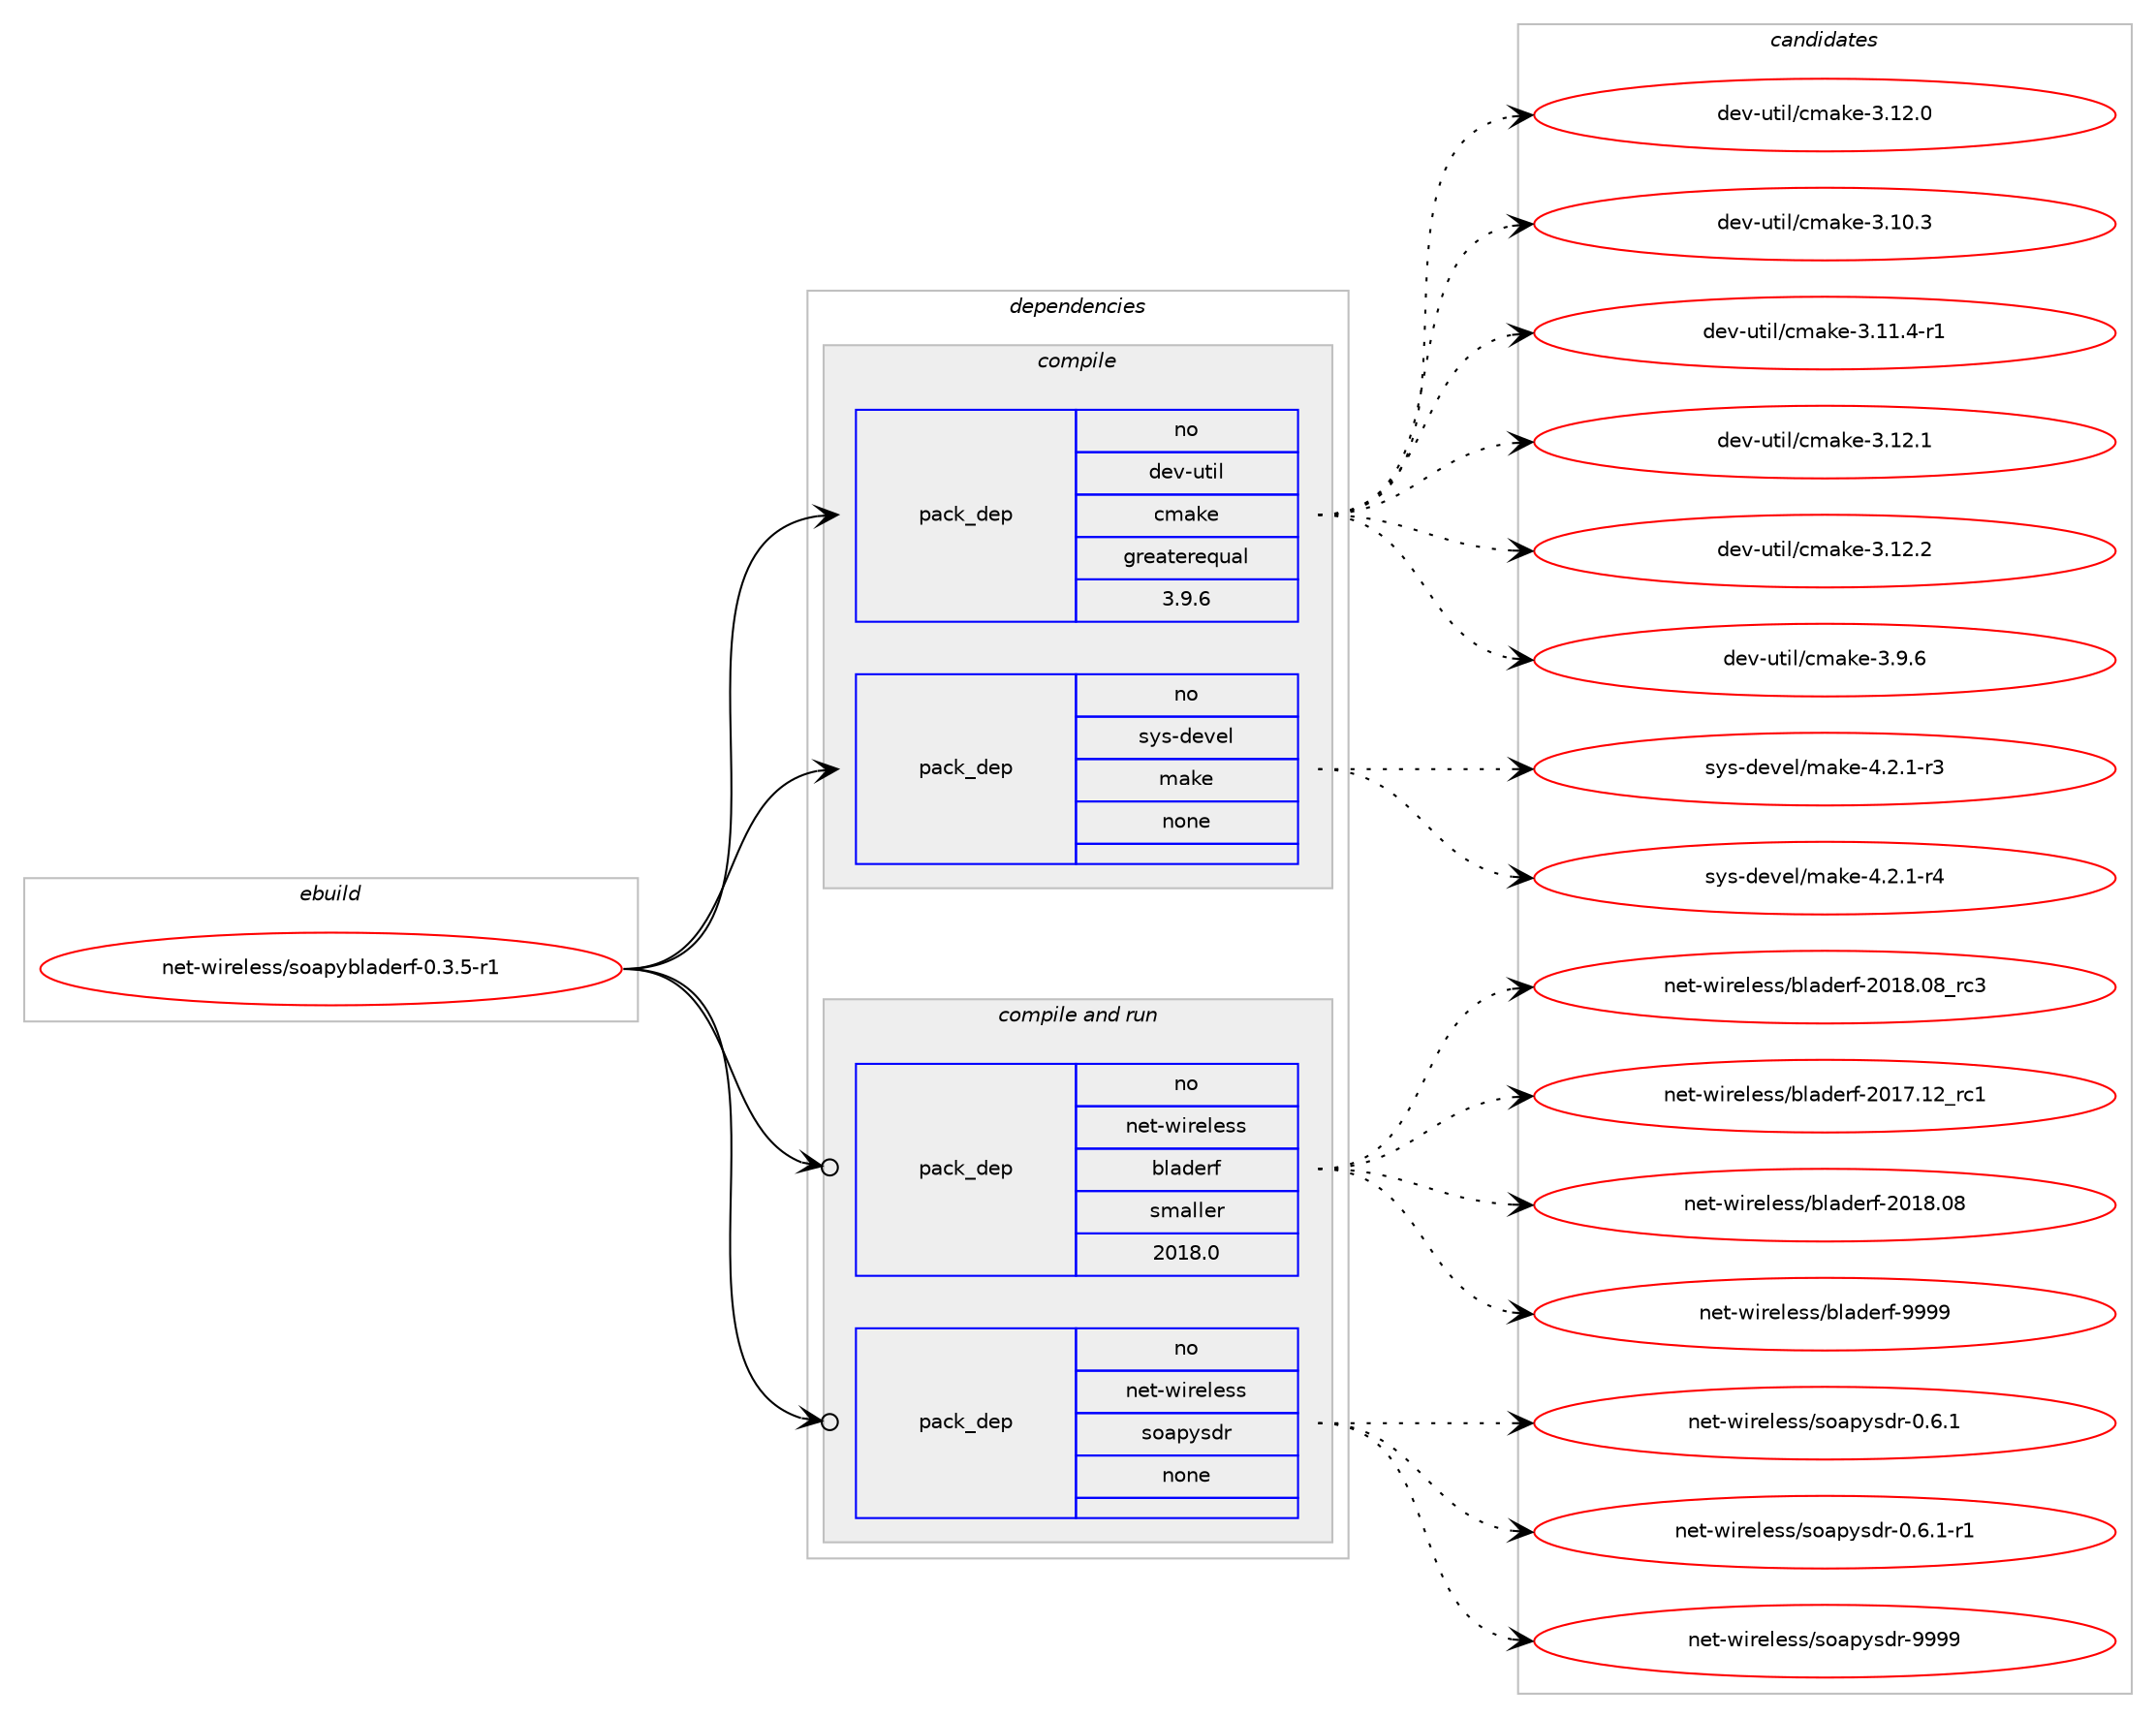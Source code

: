 digraph prolog {

# *************
# Graph options
# *************

newrank=true;
concentrate=true;
compound=true;
graph [rankdir=LR,fontname=Helvetica,fontsize=10,ranksep=1.5];#, ranksep=2.5, nodesep=0.2];
edge  [arrowhead=vee];
node  [fontname=Helvetica,fontsize=10];

# **********
# The ebuild
# **********

subgraph cluster_leftcol {
color=gray;
rank=same;
label=<<i>ebuild</i>>;
id [label="net-wireless/soapybladerf-0.3.5-r1", color=red, width=4, href="../net-wireless/soapybladerf-0.3.5-r1.svg"];
}

# ****************
# The dependencies
# ****************

subgraph cluster_midcol {
color=gray;
label=<<i>dependencies</i>>;
subgraph cluster_compile {
fillcolor="#eeeeee";
style=filled;
label=<<i>compile</i>>;
subgraph pack6012 {
dependency9041 [label=<<TABLE BORDER="0" CELLBORDER="1" CELLSPACING="0" CELLPADDING="4" WIDTH="220"><TR><TD ROWSPAN="6" CELLPADDING="30">pack_dep</TD></TR><TR><TD WIDTH="110">no</TD></TR><TR><TD>dev-util</TD></TR><TR><TD>cmake</TD></TR><TR><TD>greaterequal</TD></TR><TR><TD>3.9.6</TD></TR></TABLE>>, shape=none, color=blue];
}
id:e -> dependency9041:w [weight=20,style="solid",arrowhead="vee"];
subgraph pack6013 {
dependency9042 [label=<<TABLE BORDER="0" CELLBORDER="1" CELLSPACING="0" CELLPADDING="4" WIDTH="220"><TR><TD ROWSPAN="6" CELLPADDING="30">pack_dep</TD></TR><TR><TD WIDTH="110">no</TD></TR><TR><TD>sys-devel</TD></TR><TR><TD>make</TD></TR><TR><TD>none</TD></TR><TR><TD></TD></TR></TABLE>>, shape=none, color=blue];
}
id:e -> dependency9042:w [weight=20,style="solid",arrowhead="vee"];
}
subgraph cluster_compileandrun {
fillcolor="#eeeeee";
style=filled;
label=<<i>compile and run</i>>;
subgraph pack6014 {
dependency9043 [label=<<TABLE BORDER="0" CELLBORDER="1" CELLSPACING="0" CELLPADDING="4" WIDTH="220"><TR><TD ROWSPAN="6" CELLPADDING="30">pack_dep</TD></TR><TR><TD WIDTH="110">no</TD></TR><TR><TD>net-wireless</TD></TR><TR><TD>bladerf</TD></TR><TR><TD>smaller</TD></TR><TR><TD>2018.0</TD></TR></TABLE>>, shape=none, color=blue];
}
id:e -> dependency9043:w [weight=20,style="solid",arrowhead="odotvee"];
subgraph pack6015 {
dependency9044 [label=<<TABLE BORDER="0" CELLBORDER="1" CELLSPACING="0" CELLPADDING="4" WIDTH="220"><TR><TD ROWSPAN="6" CELLPADDING="30">pack_dep</TD></TR><TR><TD WIDTH="110">no</TD></TR><TR><TD>net-wireless</TD></TR><TR><TD>soapysdr</TD></TR><TR><TD>none</TD></TR><TR><TD></TD></TR></TABLE>>, shape=none, color=blue];
}
id:e -> dependency9044:w [weight=20,style="solid",arrowhead="odotvee"];
}
subgraph cluster_run {
fillcolor="#eeeeee";
style=filled;
label=<<i>run</i>>;
}
}

# **************
# The candidates
# **************

subgraph cluster_choices {
rank=same;
color=gray;
label=<<i>candidates</i>>;

subgraph choice6012 {
color=black;
nodesep=1;
choice1001011184511711610510847991099710710145514649504648 [label="dev-util/cmake-3.12.0", color=red, width=4,href="../dev-util/cmake-3.12.0.svg"];
choice1001011184511711610510847991099710710145514649484651 [label="dev-util/cmake-3.10.3", color=red, width=4,href="../dev-util/cmake-3.10.3.svg"];
choice10010111845117116105108479910997107101455146494946524511449 [label="dev-util/cmake-3.11.4-r1", color=red, width=4,href="../dev-util/cmake-3.11.4-r1.svg"];
choice1001011184511711610510847991099710710145514649504649 [label="dev-util/cmake-3.12.1", color=red, width=4,href="../dev-util/cmake-3.12.1.svg"];
choice1001011184511711610510847991099710710145514649504650 [label="dev-util/cmake-3.12.2", color=red, width=4,href="../dev-util/cmake-3.12.2.svg"];
choice10010111845117116105108479910997107101455146574654 [label="dev-util/cmake-3.9.6", color=red, width=4,href="../dev-util/cmake-3.9.6.svg"];
dependency9041:e -> choice1001011184511711610510847991099710710145514649504648:w [style=dotted,weight="100"];
dependency9041:e -> choice1001011184511711610510847991099710710145514649484651:w [style=dotted,weight="100"];
dependency9041:e -> choice10010111845117116105108479910997107101455146494946524511449:w [style=dotted,weight="100"];
dependency9041:e -> choice1001011184511711610510847991099710710145514649504649:w [style=dotted,weight="100"];
dependency9041:e -> choice1001011184511711610510847991099710710145514649504650:w [style=dotted,weight="100"];
dependency9041:e -> choice10010111845117116105108479910997107101455146574654:w [style=dotted,weight="100"];
}
subgraph choice6013 {
color=black;
nodesep=1;
choice1151211154510010111810110847109971071014552465046494511451 [label="sys-devel/make-4.2.1-r3", color=red, width=4,href="../sys-devel/make-4.2.1-r3.svg"];
choice1151211154510010111810110847109971071014552465046494511452 [label="sys-devel/make-4.2.1-r4", color=red, width=4,href="../sys-devel/make-4.2.1-r4.svg"];
dependency9042:e -> choice1151211154510010111810110847109971071014552465046494511451:w [style=dotted,weight="100"];
dependency9042:e -> choice1151211154510010111810110847109971071014552465046494511452:w [style=dotted,weight="100"];
}
subgraph choice6014 {
color=black;
nodesep=1;
choice110101116451191051141011081011151154798108971001011141024550484956464856951149951 [label="net-wireless/bladerf-2018.08_rc3", color=red, width=4,href="../net-wireless/bladerf-2018.08_rc3.svg"];
choice110101116451191051141011081011151154798108971001011141024550484955464950951149949 [label="net-wireless/bladerf-2017.12_rc1", color=red, width=4,href="../net-wireless/bladerf-2017.12_rc1.svg"];
choice110101116451191051141011081011151154798108971001011141024550484956464856 [label="net-wireless/bladerf-2018.08", color=red, width=4,href="../net-wireless/bladerf-2018.08.svg"];
choice110101116451191051141011081011151154798108971001011141024557575757 [label="net-wireless/bladerf-9999", color=red, width=4,href="../net-wireless/bladerf-9999.svg"];
dependency9043:e -> choice110101116451191051141011081011151154798108971001011141024550484956464856951149951:w [style=dotted,weight="100"];
dependency9043:e -> choice110101116451191051141011081011151154798108971001011141024550484955464950951149949:w [style=dotted,weight="100"];
dependency9043:e -> choice110101116451191051141011081011151154798108971001011141024550484956464856:w [style=dotted,weight="100"];
dependency9043:e -> choice110101116451191051141011081011151154798108971001011141024557575757:w [style=dotted,weight="100"];
}
subgraph choice6015 {
color=black;
nodesep=1;
choice110101116451191051141011081011151154711511197112121115100114454846544649 [label="net-wireless/soapysdr-0.6.1", color=red, width=4,href="../net-wireless/soapysdr-0.6.1.svg"];
choice1101011164511910511410110810111511547115111971121211151001144548465446494511449 [label="net-wireless/soapysdr-0.6.1-r1", color=red, width=4,href="../net-wireless/soapysdr-0.6.1-r1.svg"];
choice1101011164511910511410110810111511547115111971121211151001144557575757 [label="net-wireless/soapysdr-9999", color=red, width=4,href="../net-wireless/soapysdr-9999.svg"];
dependency9044:e -> choice110101116451191051141011081011151154711511197112121115100114454846544649:w [style=dotted,weight="100"];
dependency9044:e -> choice1101011164511910511410110810111511547115111971121211151001144548465446494511449:w [style=dotted,weight="100"];
dependency9044:e -> choice1101011164511910511410110810111511547115111971121211151001144557575757:w [style=dotted,weight="100"];
}
}

}
